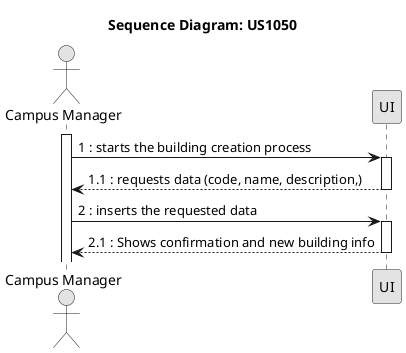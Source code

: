 @startuml
skinparam Monochrome true
skinparam PackageStyle rectangle
skinparam Shadowing false

title Sequence Diagram: US1050

actor "Campus Manager" as User
participant "UI" as UI 

activate User
User -> UI : 1 : starts the building creation process
activate UI
UI --> User : 1.1 : requests data (code, name, description,)
deactivate UI
User -> UI : 2 : inserts the requested data 
activate UI
UI --> User : 2.1 : Shows confirmation and new building info

deactivate UI

@enduml